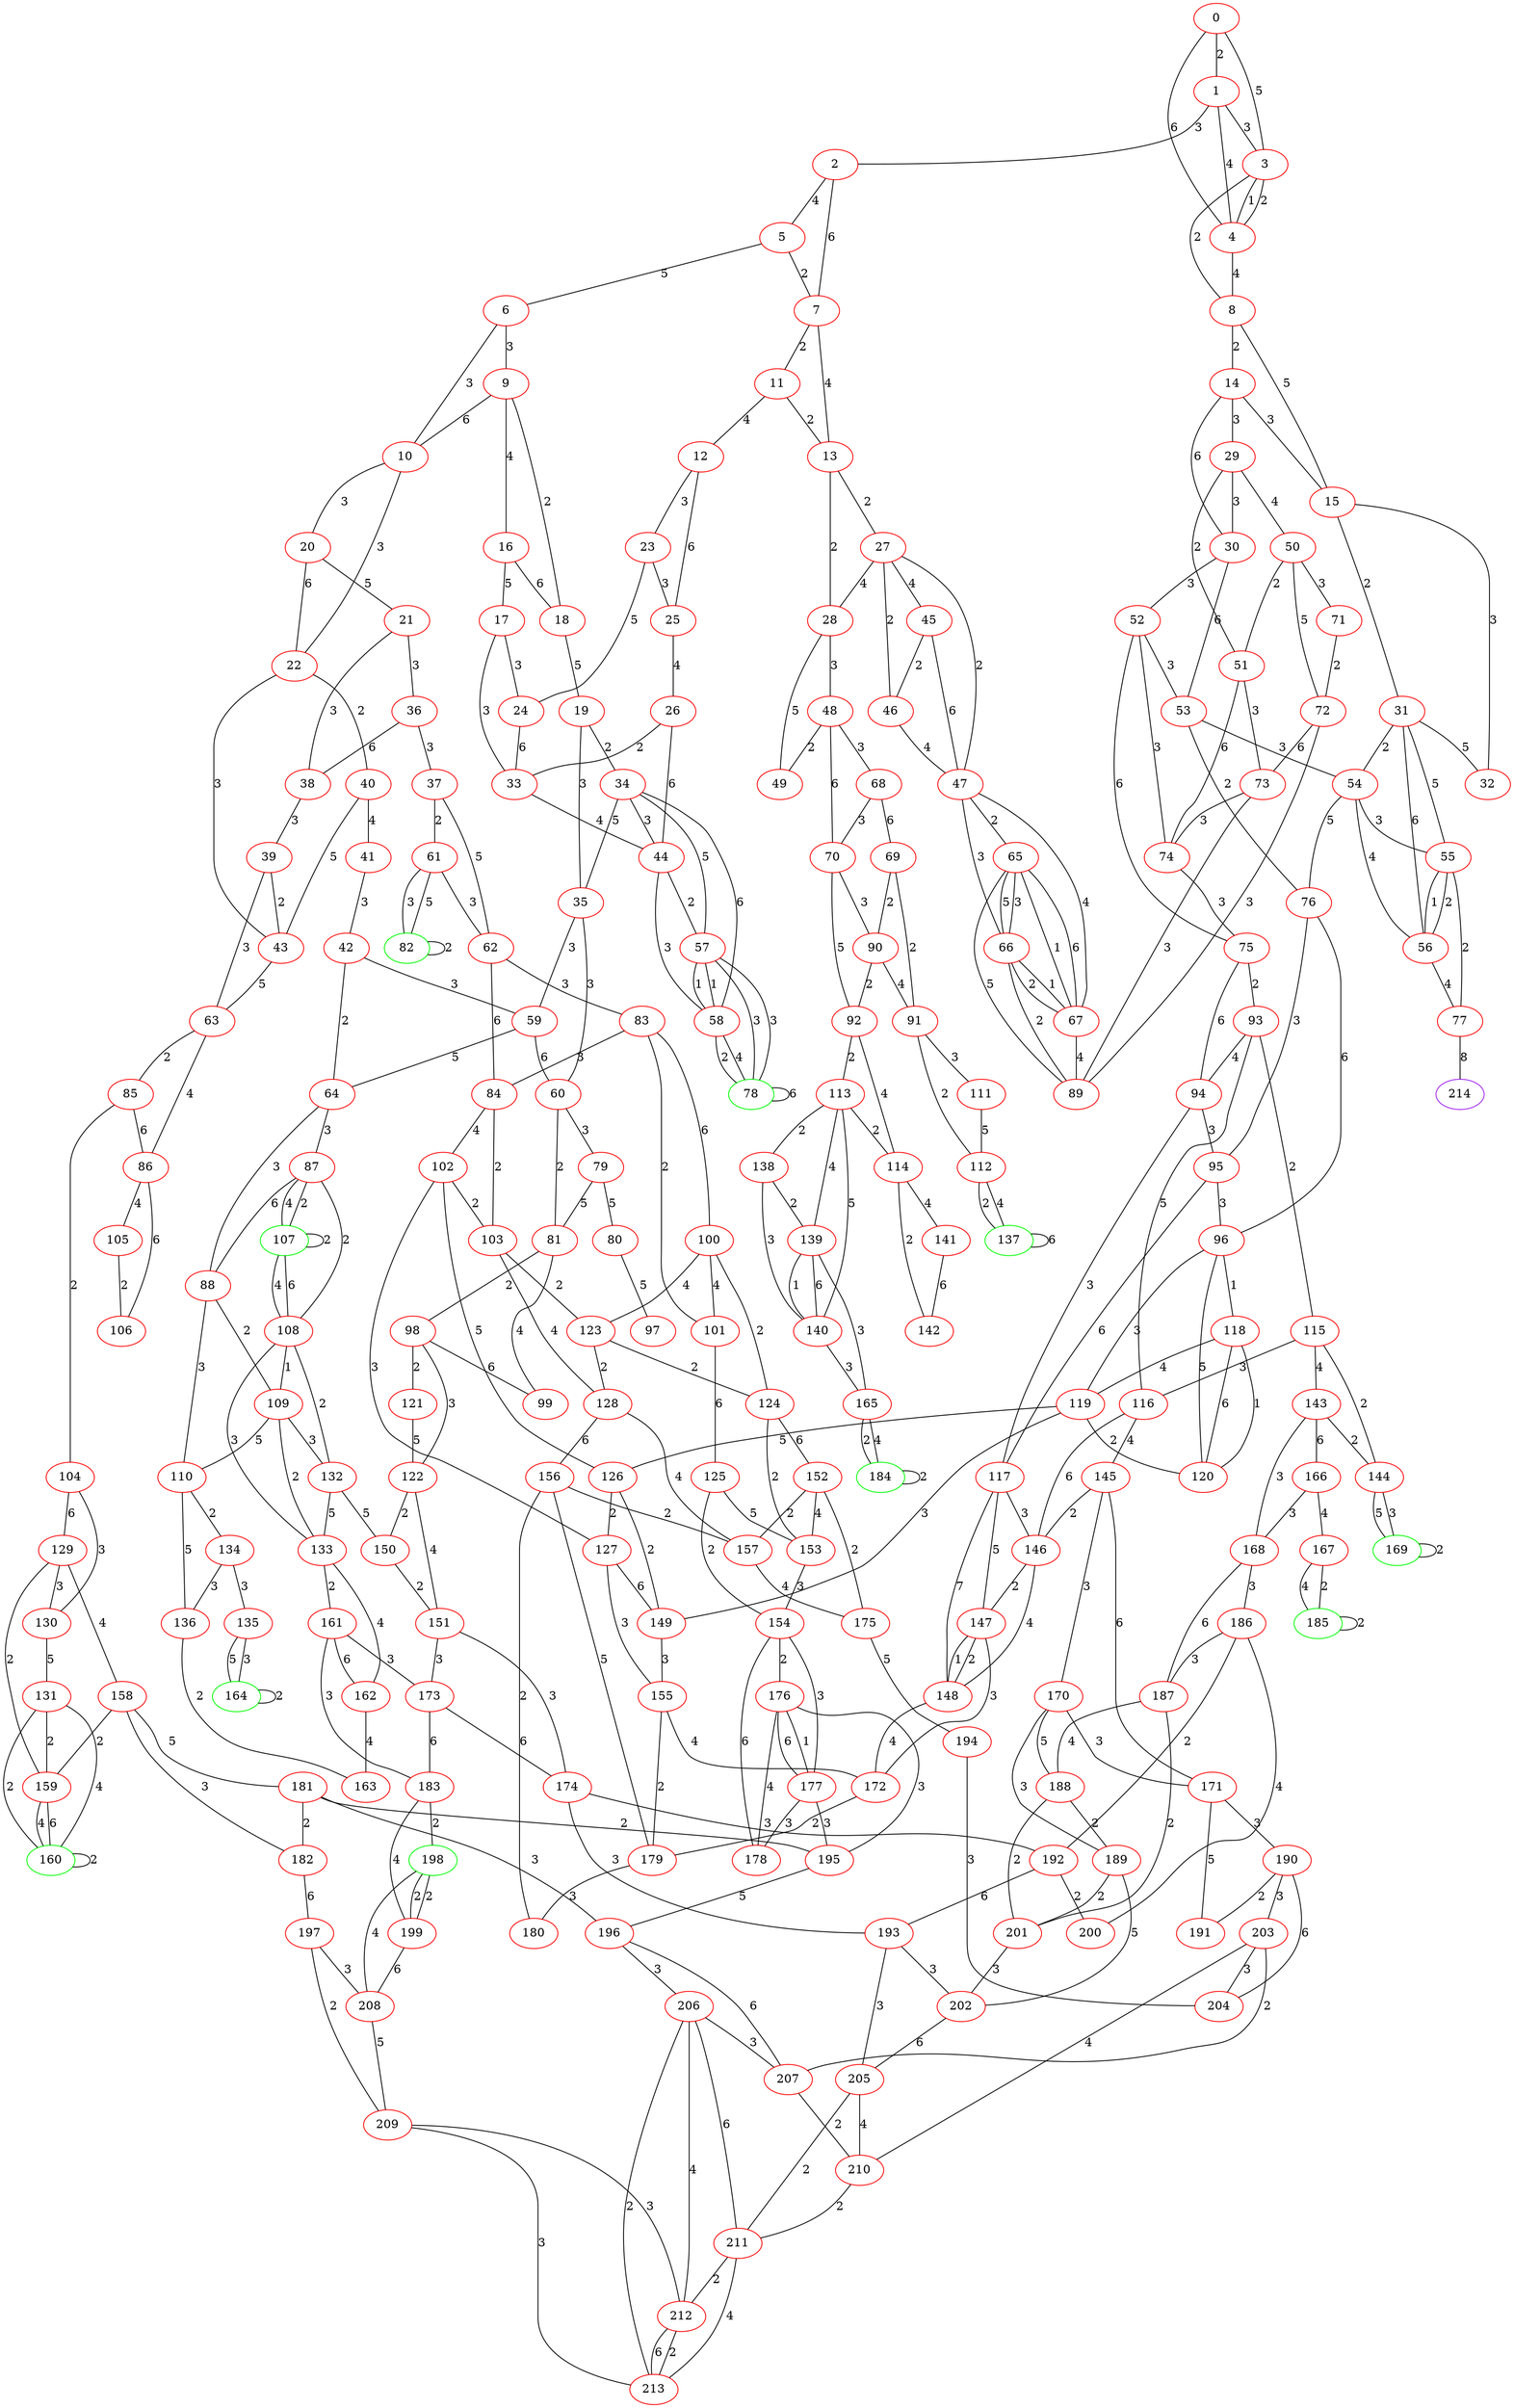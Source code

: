 graph "" {
0 [color=red, weight=1];
1 [color=red, weight=1];
2 [color=red, weight=1];
3 [color=red, weight=1];
4 [color=red, weight=1];
5 [color=red, weight=1];
6 [color=red, weight=1];
7 [color=red, weight=1];
8 [color=red, weight=1];
9 [color=red, weight=1];
10 [color=red, weight=1];
11 [color=red, weight=1];
12 [color=red, weight=1];
13 [color=red, weight=1];
14 [color=red, weight=1];
15 [color=red, weight=1];
16 [color=red, weight=1];
17 [color=red, weight=1];
18 [color=red, weight=1];
19 [color=red, weight=1];
20 [color=red, weight=1];
21 [color=red, weight=1];
22 [color=red, weight=1];
23 [color=red, weight=1];
24 [color=red, weight=1];
25 [color=red, weight=1];
26 [color=red, weight=1];
27 [color=red, weight=1];
28 [color=red, weight=1];
29 [color=red, weight=1];
30 [color=red, weight=1];
31 [color=red, weight=1];
32 [color=red, weight=1];
33 [color=red, weight=1];
34 [color=red, weight=1];
35 [color=red, weight=1];
36 [color=red, weight=1];
37 [color=red, weight=1];
38 [color=red, weight=1];
39 [color=red, weight=1];
40 [color=red, weight=1];
41 [color=red, weight=1];
42 [color=red, weight=1];
43 [color=red, weight=1];
44 [color=red, weight=1];
45 [color=red, weight=1];
46 [color=red, weight=1];
47 [color=red, weight=1];
48 [color=red, weight=1];
49 [color=red, weight=1];
50 [color=red, weight=1];
51 [color=red, weight=1];
52 [color=red, weight=1];
53 [color=red, weight=1];
54 [color=red, weight=1];
55 [color=red, weight=1];
56 [color=red, weight=1];
57 [color=red, weight=1];
58 [color=red, weight=1];
59 [color=red, weight=1];
60 [color=red, weight=1];
61 [color=red, weight=1];
62 [color=red, weight=1];
63 [color=red, weight=1];
64 [color=red, weight=1];
65 [color=red, weight=1];
66 [color=red, weight=1];
67 [color=red, weight=1];
68 [color=red, weight=1];
69 [color=red, weight=1];
70 [color=red, weight=1];
71 [color=red, weight=1];
72 [color=red, weight=1];
73 [color=red, weight=1];
74 [color=red, weight=1];
75 [color=red, weight=1];
76 [color=red, weight=1];
77 [color=red, weight=1];
78 [color=green, weight=2];
79 [color=red, weight=1];
80 [color=red, weight=1];
81 [color=red, weight=1];
82 [color=green, weight=2];
83 [color=red, weight=1];
84 [color=red, weight=1];
85 [color=red, weight=1];
86 [color=red, weight=1];
87 [color=red, weight=1];
88 [color=red, weight=1];
89 [color=red, weight=1];
90 [color=red, weight=1];
91 [color=red, weight=1];
92 [color=red, weight=1];
93 [color=red, weight=1];
94 [color=red, weight=1];
95 [color=red, weight=1];
96 [color=red, weight=1];
97 [color=red, weight=1];
98 [color=red, weight=1];
99 [color=red, weight=1];
100 [color=red, weight=1];
101 [color=red, weight=1];
102 [color=red, weight=1];
103 [color=red, weight=1];
104 [color=red, weight=1];
105 [color=red, weight=1];
106 [color=red, weight=1];
107 [color=green, weight=2];
108 [color=red, weight=1];
109 [color=red, weight=1];
110 [color=red, weight=1];
111 [color=red, weight=1];
112 [color=red, weight=1];
113 [color=red, weight=1];
114 [color=red, weight=1];
115 [color=red, weight=1];
116 [color=red, weight=1];
117 [color=red, weight=1];
118 [color=red, weight=1];
119 [color=red, weight=1];
120 [color=red, weight=1];
121 [color=red, weight=1];
122 [color=red, weight=1];
123 [color=red, weight=1];
124 [color=red, weight=1];
125 [color=red, weight=1];
126 [color=red, weight=1];
127 [color=red, weight=1];
128 [color=red, weight=1];
129 [color=red, weight=1];
130 [color=red, weight=1];
131 [color=red, weight=1];
132 [color=red, weight=1];
133 [color=red, weight=1];
134 [color=red, weight=1];
135 [color=red, weight=1];
136 [color=red, weight=1];
137 [color=green, weight=2];
138 [color=red, weight=1];
139 [color=red, weight=1];
140 [color=red, weight=1];
141 [color=red, weight=1];
142 [color=red, weight=1];
143 [color=red, weight=1];
144 [color=red, weight=1];
145 [color=red, weight=1];
146 [color=red, weight=1];
147 [color=red, weight=1];
148 [color=red, weight=1];
149 [color=red, weight=1];
150 [color=red, weight=1];
151 [color=red, weight=1];
152 [color=red, weight=1];
153 [color=red, weight=1];
154 [color=red, weight=1];
155 [color=red, weight=1];
156 [color=red, weight=1];
157 [color=red, weight=1];
158 [color=red, weight=1];
159 [color=red, weight=1];
160 [color=green, weight=2];
161 [color=red, weight=1];
162 [color=red, weight=1];
163 [color=red, weight=1];
164 [color=green, weight=2];
165 [color=red, weight=1];
166 [color=red, weight=1];
167 [color=red, weight=1];
168 [color=red, weight=1];
169 [color=green, weight=2];
170 [color=red, weight=1];
171 [color=red, weight=1];
172 [color=red, weight=1];
173 [color=red, weight=1];
174 [color=red, weight=1];
175 [color=red, weight=1];
176 [color=red, weight=1];
177 [color=red, weight=1];
178 [color=red, weight=1];
179 [color=red, weight=1];
180 [color=red, weight=1];
181 [color=red, weight=1];
182 [color=red, weight=1];
183 [color=red, weight=1];
184 [color=green, weight=2];
185 [color=green, weight=2];
186 [color=red, weight=1];
187 [color=red, weight=1];
188 [color=red, weight=1];
189 [color=red, weight=1];
190 [color=red, weight=1];
191 [color=red, weight=1];
192 [color=red, weight=1];
193 [color=red, weight=1];
194 [color=red, weight=1];
195 [color=red, weight=1];
196 [color=red, weight=1];
197 [color=red, weight=1];
198 [color=green, weight=2];
199 [color=red, weight=1];
200 [color=red, weight=1];
201 [color=red, weight=1];
202 [color=red, weight=1];
203 [color=red, weight=1];
204 [color=red, weight=1];
205 [color=red, weight=1];
206 [color=red, weight=1];
207 [color=red, weight=1];
208 [color=red, weight=1];
209 [color=red, weight=1];
210 [color=red, weight=1];
211 [color=red, weight=1];
212 [color=red, weight=1];
213 [color=red, weight=1];
214 [color=purple, weight=4];
0 -- 1  [key=0, label=2];
0 -- 3  [key=0, label=5];
0 -- 4  [key=0, label=6];
1 -- 2  [key=0, label=3];
1 -- 3  [key=0, label=3];
1 -- 4  [key=0, label=4];
2 -- 5  [key=0, label=4];
2 -- 7  [key=0, label=6];
3 -- 4  [key=0, label=1];
3 -- 4  [key=1, label=2];
3 -- 8  [key=0, label=2];
4 -- 8  [key=0, label=4];
5 -- 6  [key=0, label=5];
5 -- 7  [key=0, label=2];
6 -- 9  [key=0, label=3];
6 -- 10  [key=0, label=3];
7 -- 11  [key=0, label=2];
7 -- 13  [key=0, label=4];
8 -- 14  [key=0, label=2];
8 -- 15  [key=0, label=5];
9 -- 16  [key=0, label=4];
9 -- 10  [key=0, label=6];
9 -- 18  [key=0, label=2];
10 -- 20  [key=0, label=3];
10 -- 22  [key=0, label=3];
11 -- 12  [key=0, label=4];
11 -- 13  [key=0, label=2];
12 -- 25  [key=0, label=6];
12 -- 23  [key=0, label=3];
13 -- 27  [key=0, label=2];
13 -- 28  [key=0, label=2];
14 -- 29  [key=0, label=3];
14 -- 30  [key=0, label=6];
14 -- 15  [key=0, label=3];
15 -- 32  [key=0, label=3];
15 -- 31  [key=0, label=2];
16 -- 17  [key=0, label=5];
16 -- 18  [key=0, label=6];
17 -- 24  [key=0, label=3];
17 -- 33  [key=0, label=3];
18 -- 19  [key=0, label=5];
19 -- 35  [key=0, label=3];
19 -- 34  [key=0, label=2];
20 -- 21  [key=0, label=5];
20 -- 22  [key=0, label=6];
21 -- 36  [key=0, label=3];
21 -- 38  [key=0, label=3];
22 -- 40  [key=0, label=2];
22 -- 43  [key=0, label=3];
23 -- 24  [key=0, label=5];
23 -- 25  [key=0, label=3];
24 -- 33  [key=0, label=6];
25 -- 26  [key=0, label=4];
26 -- 44  [key=0, label=6];
26 -- 33  [key=0, label=2];
27 -- 28  [key=0, label=4];
27 -- 45  [key=0, label=4];
27 -- 46  [key=0, label=2];
27 -- 47  [key=0, label=2];
28 -- 48  [key=0, label=3];
28 -- 49  [key=0, label=5];
29 -- 50  [key=0, label=4];
29 -- 51  [key=0, label=2];
29 -- 30  [key=0, label=3];
30 -- 52  [key=0, label=3];
30 -- 53  [key=0, label=6];
31 -- 56  [key=0, label=6];
31 -- 32  [key=0, label=5];
31 -- 54  [key=0, label=2];
31 -- 55  [key=0, label=5];
33 -- 44  [key=0, label=4];
34 -- 57  [key=0, label=5];
34 -- 58  [key=0, label=6];
34 -- 44  [key=0, label=3];
34 -- 35  [key=0, label=5];
35 -- 59  [key=0, label=3];
35 -- 60  [key=0, label=3];
36 -- 37  [key=0, label=3];
36 -- 38  [key=0, label=6];
37 -- 61  [key=0, label=2];
37 -- 62  [key=0, label=5];
38 -- 39  [key=0, label=3];
39 -- 43  [key=0, label=2];
39 -- 63  [key=0, label=3];
40 -- 41  [key=0, label=4];
40 -- 43  [key=0, label=5];
41 -- 42  [key=0, label=3];
42 -- 64  [key=0, label=2];
42 -- 59  [key=0, label=3];
43 -- 63  [key=0, label=5];
44 -- 58  [key=0, label=3];
44 -- 57  [key=0, label=2];
45 -- 46  [key=0, label=2];
45 -- 47  [key=0, label=6];
46 -- 47  [key=0, label=4];
47 -- 65  [key=0, label=2];
47 -- 66  [key=0, label=3];
47 -- 67  [key=0, label=4];
48 -- 68  [key=0, label=3];
48 -- 70  [key=0, label=6];
48 -- 49  [key=0, label=2];
50 -- 72  [key=0, label=5];
50 -- 51  [key=0, label=2];
50 -- 71  [key=0, label=3];
51 -- 73  [key=0, label=3];
51 -- 74  [key=0, label=6];
52 -- 74  [key=0, label=3];
52 -- 75  [key=0, label=6];
52 -- 53  [key=0, label=3];
53 -- 76  [key=0, label=2];
53 -- 54  [key=0, label=3];
54 -- 56  [key=0, label=4];
54 -- 55  [key=0, label=3];
54 -- 76  [key=0, label=5];
55 -- 56  [key=0, label=1];
55 -- 56  [key=1, label=2];
55 -- 77  [key=0, label=2];
56 -- 77  [key=0, label=4];
57 -- 58  [key=0, label=1];
57 -- 58  [key=1, label=1];
57 -- 78  [key=0, label=3];
57 -- 78  [key=1, label=3];
58 -- 78  [key=0, label=4];
58 -- 78  [key=1, label=2];
59 -- 64  [key=0, label=5];
59 -- 60  [key=0, label=6];
60 -- 81  [key=0, label=2];
60 -- 79  [key=0, label=3];
61 -- 82  [key=0, label=5];
61 -- 82  [key=1, label=3];
61 -- 62  [key=0, label=3];
62 -- 83  [key=0, label=3];
62 -- 84  [key=0, label=6];
63 -- 85  [key=0, label=2];
63 -- 86  [key=0, label=4];
64 -- 88  [key=0, label=3];
64 -- 87  [key=0, label=3];
65 -- 89  [key=0, label=5];
65 -- 66  [key=0, label=3];
65 -- 66  [key=1, label=5];
65 -- 67  [key=0, label=1];
65 -- 67  [key=1, label=6];
66 -- 67  [key=0, label=2];
66 -- 67  [key=1, label=1];
66 -- 89  [key=0, label=2];
67 -- 89  [key=0, label=4];
68 -- 69  [key=0, label=6];
68 -- 70  [key=0, label=3];
69 -- 90  [key=0, label=2];
69 -- 91  [key=0, label=2];
70 -- 90  [key=0, label=3];
70 -- 92  [key=0, label=5];
71 -- 72  [key=0, label=2];
72 -- 73  [key=0, label=6];
72 -- 89  [key=0, label=3];
73 -- 89  [key=0, label=3];
73 -- 74  [key=0, label=3];
74 -- 75  [key=0, label=3];
75 -- 93  [key=0, label=2];
75 -- 94  [key=0, label=6];
76 -- 96  [key=0, label=6];
76 -- 95  [key=0, label=3];
77 -- 214  [key=0, label=8];
78 -- 78  [key=0, label=6];
79 -- 80  [key=0, label=5];
79 -- 81  [key=0, label=5];
80 -- 97  [key=0, label=5];
81 -- 98  [key=0, label=2];
81 -- 99  [key=0, label=4];
82 -- 82  [key=0, label=2];
83 -- 84  [key=0, label=3];
83 -- 100  [key=0, label=6];
83 -- 101  [key=0, label=2];
84 -- 102  [key=0, label=4];
84 -- 103  [key=0, label=2];
85 -- 104  [key=0, label=2];
85 -- 86  [key=0, label=6];
86 -- 105  [key=0, label=4];
86 -- 106  [key=0, label=6];
87 -- 88  [key=0, label=6];
87 -- 107  [key=0, label=4];
87 -- 107  [key=1, label=2];
87 -- 108  [key=0, label=2];
88 -- 109  [key=0, label=2];
88 -- 110  [key=0, label=3];
90 -- 91  [key=0, label=4];
90 -- 92  [key=0, label=2];
91 -- 112  [key=0, label=2];
91 -- 111  [key=0, label=3];
92 -- 113  [key=0, label=2];
92 -- 114  [key=0, label=4];
93 -- 115  [key=0, label=2];
93 -- 116  [key=0, label=5];
93 -- 94  [key=0, label=4];
94 -- 117  [key=0, label=3];
94 -- 95  [key=0, label=3];
95 -- 96  [key=0, label=3];
95 -- 117  [key=0, label=6];
96 -- 120  [key=0, label=5];
96 -- 118  [key=0, label=1];
96 -- 119  [key=0, label=3];
98 -- 121  [key=0, label=2];
98 -- 122  [key=0, label=3];
98 -- 99  [key=0, label=6];
100 -- 123  [key=0, label=4];
100 -- 124  [key=0, label=2];
100 -- 101  [key=0, label=4];
101 -- 125  [key=0, label=6];
102 -- 103  [key=0, label=2];
102 -- 126  [key=0, label=5];
102 -- 127  [key=0, label=3];
103 -- 128  [key=0, label=4];
103 -- 123  [key=0, label=2];
104 -- 129  [key=0, label=6];
104 -- 130  [key=0, label=3];
105 -- 106  [key=0, label=2];
107 -- 107  [key=0, label=2];
107 -- 108  [key=0, label=6];
107 -- 108  [key=1, label=4];
108 -- 133  [key=0, label=3];
108 -- 132  [key=0, label=2];
108 -- 109  [key=0, label=1];
109 -- 132  [key=0, label=3];
109 -- 133  [key=0, label=2];
109 -- 110  [key=0, label=5];
110 -- 136  [key=0, label=5];
110 -- 134  [key=0, label=2];
111 -- 112  [key=0, label=5];
112 -- 137  [key=0, label=2];
112 -- 137  [key=1, label=4];
113 -- 140  [key=0, label=5];
113 -- 114  [key=0, label=2];
113 -- 139  [key=0, label=4];
113 -- 138  [key=0, label=2];
114 -- 141  [key=0, label=4];
114 -- 142  [key=0, label=2];
115 -- 144  [key=0, label=2];
115 -- 116  [key=0, label=3];
115 -- 143  [key=0, label=4];
116 -- 145  [key=0, label=4];
116 -- 146  [key=0, label=6];
117 -- 146  [key=0, label=3];
117 -- 147  [key=0, label=5];
117 -- 148  [key=0, label=7];
118 -- 120  [key=0, label=1];
118 -- 120  [key=1, label=6];
118 -- 119  [key=0, label=4];
119 -- 120  [key=0, label=2];
119 -- 126  [key=0, label=5];
119 -- 149  [key=0, label=3];
121 -- 122  [key=0, label=5];
122 -- 150  [key=0, label=2];
122 -- 151  [key=0, label=4];
123 -- 128  [key=0, label=2];
123 -- 124  [key=0, label=2];
124 -- 152  [key=0, label=6];
124 -- 153  [key=0, label=2];
125 -- 153  [key=0, label=5];
125 -- 154  [key=0, label=2];
126 -- 149  [key=0, label=2];
126 -- 127  [key=0, label=2];
127 -- 155  [key=0, label=3];
127 -- 149  [key=0, label=6];
128 -- 156  [key=0, label=6];
128 -- 157  [key=0, label=4];
129 -- 130  [key=0, label=3];
129 -- 158  [key=0, label=4];
129 -- 159  [key=0, label=2];
130 -- 131  [key=0, label=5];
131 -- 160  [key=0, label=4];
131 -- 160  [key=1, label=2];
131 -- 159  [key=0, label=2];
132 -- 150  [key=0, label=5];
132 -- 133  [key=0, label=5];
133 -- 162  [key=0, label=4];
133 -- 161  [key=0, label=2];
134 -- 136  [key=0, label=3];
134 -- 135  [key=0, label=3];
135 -- 164  [key=0, label=5];
135 -- 164  [key=1, label=3];
136 -- 163  [key=0, label=2];
137 -- 137  [key=0, label=6];
138 -- 139  [key=0, label=2];
138 -- 140  [key=0, label=3];
139 -- 140  [key=0, label=1];
139 -- 140  [key=1, label=6];
139 -- 165  [key=0, label=3];
140 -- 165  [key=0, label=3];
141 -- 142  [key=0, label=6];
143 -- 168  [key=0, label=3];
143 -- 144  [key=0, label=2];
143 -- 166  [key=0, label=6];
144 -- 169  [key=0, label=3];
144 -- 169  [key=1, label=5];
145 -- 146  [key=0, label=2];
145 -- 171  [key=0, label=6];
145 -- 170  [key=0, label=3];
146 -- 147  [key=0, label=2];
146 -- 148  [key=0, label=4];
147 -- 172  [key=0, label=3];
147 -- 148  [key=0, label=1];
147 -- 148  [key=1, label=2];
148 -- 172  [key=0, label=4];
149 -- 155  [key=0, label=3];
150 -- 151  [key=0, label=2];
151 -- 173  [key=0, label=3];
151 -- 174  [key=0, label=3];
152 -- 153  [key=0, label=4];
152 -- 157  [key=0, label=2];
152 -- 175  [key=0, label=2];
153 -- 154  [key=0, label=3];
154 -- 176  [key=0, label=2];
154 -- 178  [key=0, label=6];
154 -- 177  [key=0, label=3];
155 -- 179  [key=0, label=2];
155 -- 172  [key=0, label=4];
156 -- 179  [key=0, label=5];
156 -- 180  [key=0, label=2];
156 -- 157  [key=0, label=2];
157 -- 175  [key=0, label=4];
158 -- 181  [key=0, label=5];
158 -- 182  [key=0, label=3];
158 -- 159  [key=0, label=2];
159 -- 160  [key=0, label=6];
159 -- 160  [key=1, label=4];
160 -- 160  [key=0, label=2];
161 -- 162  [key=0, label=6];
161 -- 173  [key=0, label=3];
161 -- 183  [key=0, label=3];
162 -- 163  [key=0, label=4];
164 -- 164  [key=0, label=2];
165 -- 184  [key=0, label=2];
165 -- 184  [key=1, label=4];
166 -- 168  [key=0, label=3];
166 -- 167  [key=0, label=4];
167 -- 185  [key=0, label=4];
167 -- 185  [key=1, label=2];
168 -- 186  [key=0, label=3];
168 -- 187  [key=0, label=6];
169 -- 169  [key=0, label=2];
170 -- 171  [key=0, label=3];
170 -- 188  [key=0, label=5];
170 -- 189  [key=0, label=3];
171 -- 190  [key=0, label=3];
171 -- 191  [key=0, label=5];
172 -- 179  [key=0, label=2];
173 -- 174  [key=0, label=6];
173 -- 183  [key=0, label=6];
174 -- 192  [key=0, label=3];
174 -- 193  [key=0, label=3];
175 -- 194  [key=0, label=5];
176 -- 177  [key=0, label=1];
176 -- 177  [key=1, label=6];
176 -- 195  [key=0, label=3];
176 -- 178  [key=0, label=4];
177 -- 195  [key=0, label=3];
177 -- 178  [key=0, label=3];
179 -- 180  [key=0, label=3];
181 -- 195  [key=0, label=2];
181 -- 196  [key=0, label=3];
181 -- 182  [key=0, label=2];
182 -- 197  [key=0, label=6];
183 -- 198  [key=0, label=2];
183 -- 199  [key=0, label=4];
184 -- 184  [key=0, label=2];
185 -- 185  [key=0, label=2];
186 -- 192  [key=0, label=2];
186 -- 187  [key=0, label=3];
186 -- 200  [key=0, label=4];
187 -- 201  [key=0, label=2];
187 -- 188  [key=0, label=4];
188 -- 201  [key=0, label=2];
188 -- 189  [key=0, label=2];
189 -- 201  [key=0, label=2];
189 -- 202  [key=0, label=5];
190 -- 203  [key=0, label=3];
190 -- 204  [key=0, label=6];
190 -- 191  [key=0, label=2];
192 -- 200  [key=0, label=2];
192 -- 193  [key=0, label=6];
193 -- 202  [key=0, label=3];
193 -- 205  [key=0, label=3];
194 -- 204  [key=0, label=3];
195 -- 196  [key=0, label=5];
196 -- 206  [key=0, label=3];
196 -- 207  [key=0, label=6];
197 -- 208  [key=0, label=3];
197 -- 209  [key=0, label=2];
198 -- 208  [key=0, label=4];
198 -- 199  [key=0, label=2];
198 -- 199  [key=1, label=2];
199 -- 208  [key=0, label=6];
201 -- 202  [key=0, label=3];
202 -- 205  [key=0, label=6];
203 -- 210  [key=0, label=4];
203 -- 204  [key=0, label=3];
203 -- 207  [key=0, label=2];
205 -- 210  [key=0, label=4];
205 -- 211  [key=0, label=2];
206 -- 211  [key=0, label=6];
206 -- 212  [key=0, label=4];
206 -- 213  [key=0, label=2];
206 -- 207  [key=0, label=3];
207 -- 210  [key=0, label=2];
208 -- 209  [key=0, label=5];
209 -- 212  [key=0, label=3];
209 -- 213  [key=0, label=3];
210 -- 211  [key=0, label=2];
211 -- 212  [key=0, label=2];
211 -- 213  [key=0, label=4];
212 -- 213  [key=0, label=6];
212 -- 213  [key=1, label=2];
}
